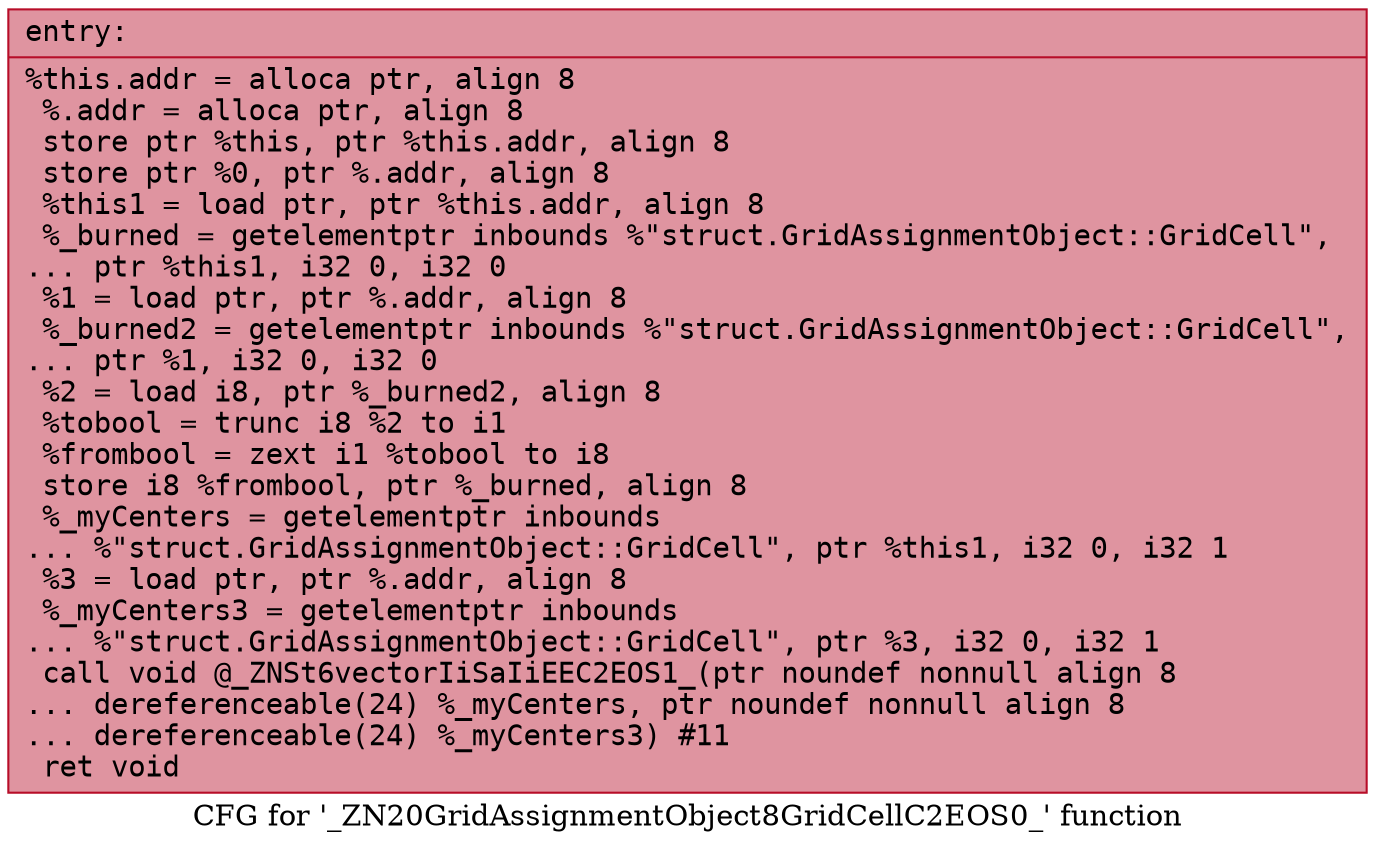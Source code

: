digraph "CFG for '_ZN20GridAssignmentObject8GridCellC2EOS0_' function" {
	label="CFG for '_ZN20GridAssignmentObject8GridCellC2EOS0_' function";

	Node0x56461945c3f0 [shape=record,color="#b70d28ff", style=filled, fillcolor="#b70d2870" fontname="Courier",label="{entry:\l|  %this.addr = alloca ptr, align 8\l  %.addr = alloca ptr, align 8\l  store ptr %this, ptr %this.addr, align 8\l  store ptr %0, ptr %.addr, align 8\l  %this1 = load ptr, ptr %this.addr, align 8\l  %_burned = getelementptr inbounds %\"struct.GridAssignmentObject::GridCell\",\l... ptr %this1, i32 0, i32 0\l  %1 = load ptr, ptr %.addr, align 8\l  %_burned2 = getelementptr inbounds %\"struct.GridAssignmentObject::GridCell\",\l... ptr %1, i32 0, i32 0\l  %2 = load i8, ptr %_burned2, align 8\l  %tobool = trunc i8 %2 to i1\l  %frombool = zext i1 %tobool to i8\l  store i8 %frombool, ptr %_burned, align 8\l  %_myCenters = getelementptr inbounds\l... %\"struct.GridAssignmentObject::GridCell\", ptr %this1, i32 0, i32 1\l  %3 = load ptr, ptr %.addr, align 8\l  %_myCenters3 = getelementptr inbounds\l... %\"struct.GridAssignmentObject::GridCell\", ptr %3, i32 0, i32 1\l  call void @_ZNSt6vectorIiSaIiEEC2EOS1_(ptr noundef nonnull align 8\l... dereferenceable(24) %_myCenters, ptr noundef nonnull align 8\l... dereferenceable(24) %_myCenters3) #11\l  ret void\l}"];
}
